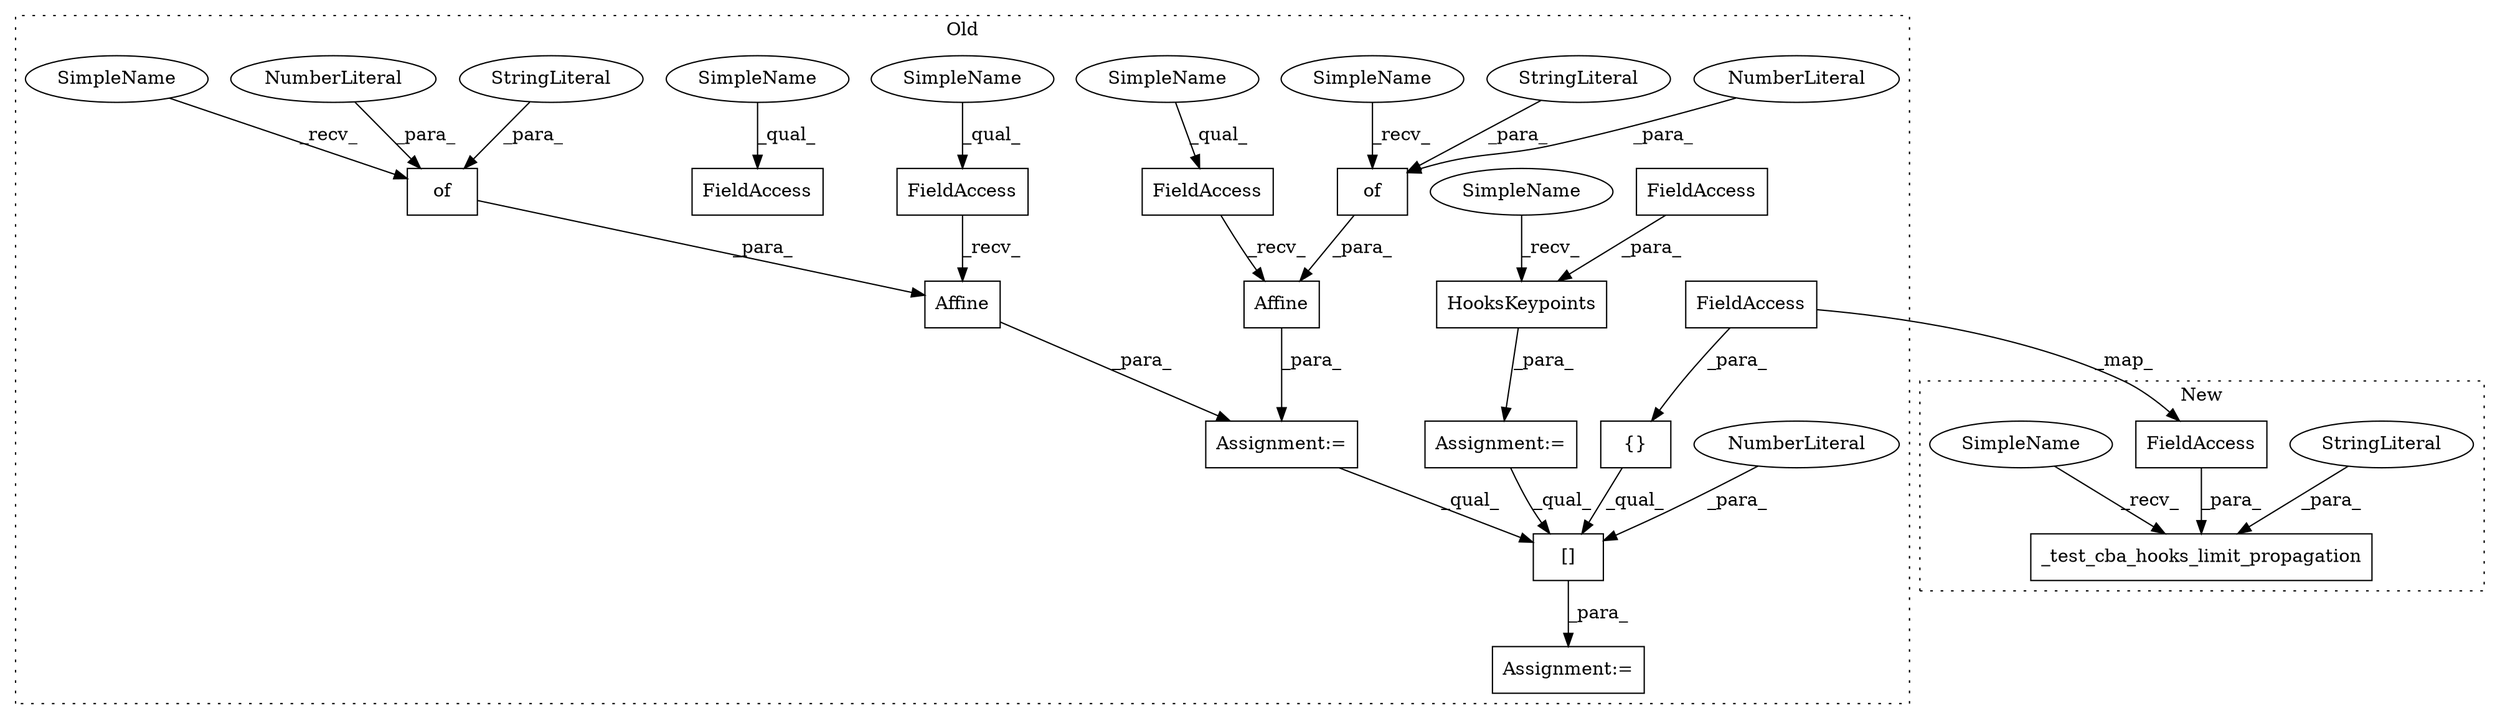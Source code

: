 digraph G {
subgraph cluster0 {
1 [label="of" a="32" s="63394,63402" l="3,1" shape="box"];
3 [label="NumberLiteral" a="34" s="63401" l="1" shape="ellipse"];
4 [label="[]" a="2" s="63777,63829" l="51,1" shape="box"];
5 [label="{}" a="4" s="63808,63819" l="1,1" shape="box"];
6 [label="NumberLiteral" a="34" s="63828" l="1" shape="ellipse"];
7 [label="Affine" a="32" s="63383,63403" l="7,1" shape="box"];
8 [label="of" a="32" s="63354,63362" l="3,1" shape="box"];
9 [label="NumberLiteral" a="34" s="63361" l="1" shape="ellipse"];
10 [label="FieldAccess" a="22" s="63365" l="17" shape="box"];
11 [label="Affine" a="32" s="63343,63363" l="7,1" shape="box"];
13 [label="StringLiteral" a="45" s="63397" l="3" shape="ellipse"];
14 [label="StringLiteral" a="45" s="63357" l="3" shape="ellipse"];
15 [label="FieldAccess" a="22" s="63325" l="17" shape="box"];
16 [label="FieldAccess" a="22" s="63286" l="17" shape="box"];
18 [label="FieldAccess" a="22" s="63809" l="10" shape="box"];
19 [label="Assignment:=" a="7" s="63728" l="1" shape="box"];
20 [label="Assignment:=" a="7" s="63776" l="1" shape="box"];
21 [label="Assignment:=" a="7" s="63285" l="1" shape="box"];
22 [label="HooksKeypoints" a="32" s="63736,63761" l="15,1" shape="box"];
23 [label="FieldAccess" a="22" s="63751" l="10" shape="box"];
25 [label="SimpleName" a="42" s="63729" l="6" shape="ellipse"];
26 [label="SimpleName" a="42" s="63365" l="6" shape="ellipse"];
27 [label="SimpleName" a="42" s="63286" l="6" shape="ellipse"];
28 [label="SimpleName" a="42" s="63325" l="6" shape="ellipse"];
29 [label="SimpleName" a="42" s="63350" l="3" shape="ellipse"];
30 [label="SimpleName" a="42" s="63390" l="3" shape="ellipse"];
label = "Old";
style="dotted";
}
subgraph cluster1 {
2 [label="_test_cba_hooks_limit_propagation" a="32" s="61576,61640" l="34,1" shape="box"];
12 [label="StringLiteral" a="45" s="61610" l="19" shape="ellipse"];
17 [label="FieldAccess" a="22" s="61630" l="10" shape="box"];
24 [label="SimpleName" a="42" s="61571" l="4" shape="ellipse"];
label = "New";
style="dotted";
}
1 -> 7 [label="_para_"];
3 -> 1 [label="_para_"];
4 -> 20 [label="_para_"];
5 -> 4 [label="_qual_"];
6 -> 4 [label="_para_"];
7 -> 21 [label="_para_"];
8 -> 11 [label="_para_"];
9 -> 8 [label="_para_"];
10 -> 7 [label="_recv_"];
11 -> 21 [label="_para_"];
12 -> 2 [label="_para_"];
13 -> 1 [label="_para_"];
14 -> 8 [label="_para_"];
15 -> 11 [label="_recv_"];
17 -> 2 [label="_para_"];
18 -> 17 [label="_map_"];
18 -> 5 [label="_para_"];
19 -> 4 [label="_qual_"];
21 -> 4 [label="_qual_"];
22 -> 19 [label="_para_"];
23 -> 22 [label="_para_"];
24 -> 2 [label="_recv_"];
25 -> 22 [label="_recv_"];
26 -> 10 [label="_qual_"];
27 -> 16 [label="_qual_"];
28 -> 15 [label="_qual_"];
29 -> 8 [label="_recv_"];
30 -> 1 [label="_recv_"];
}